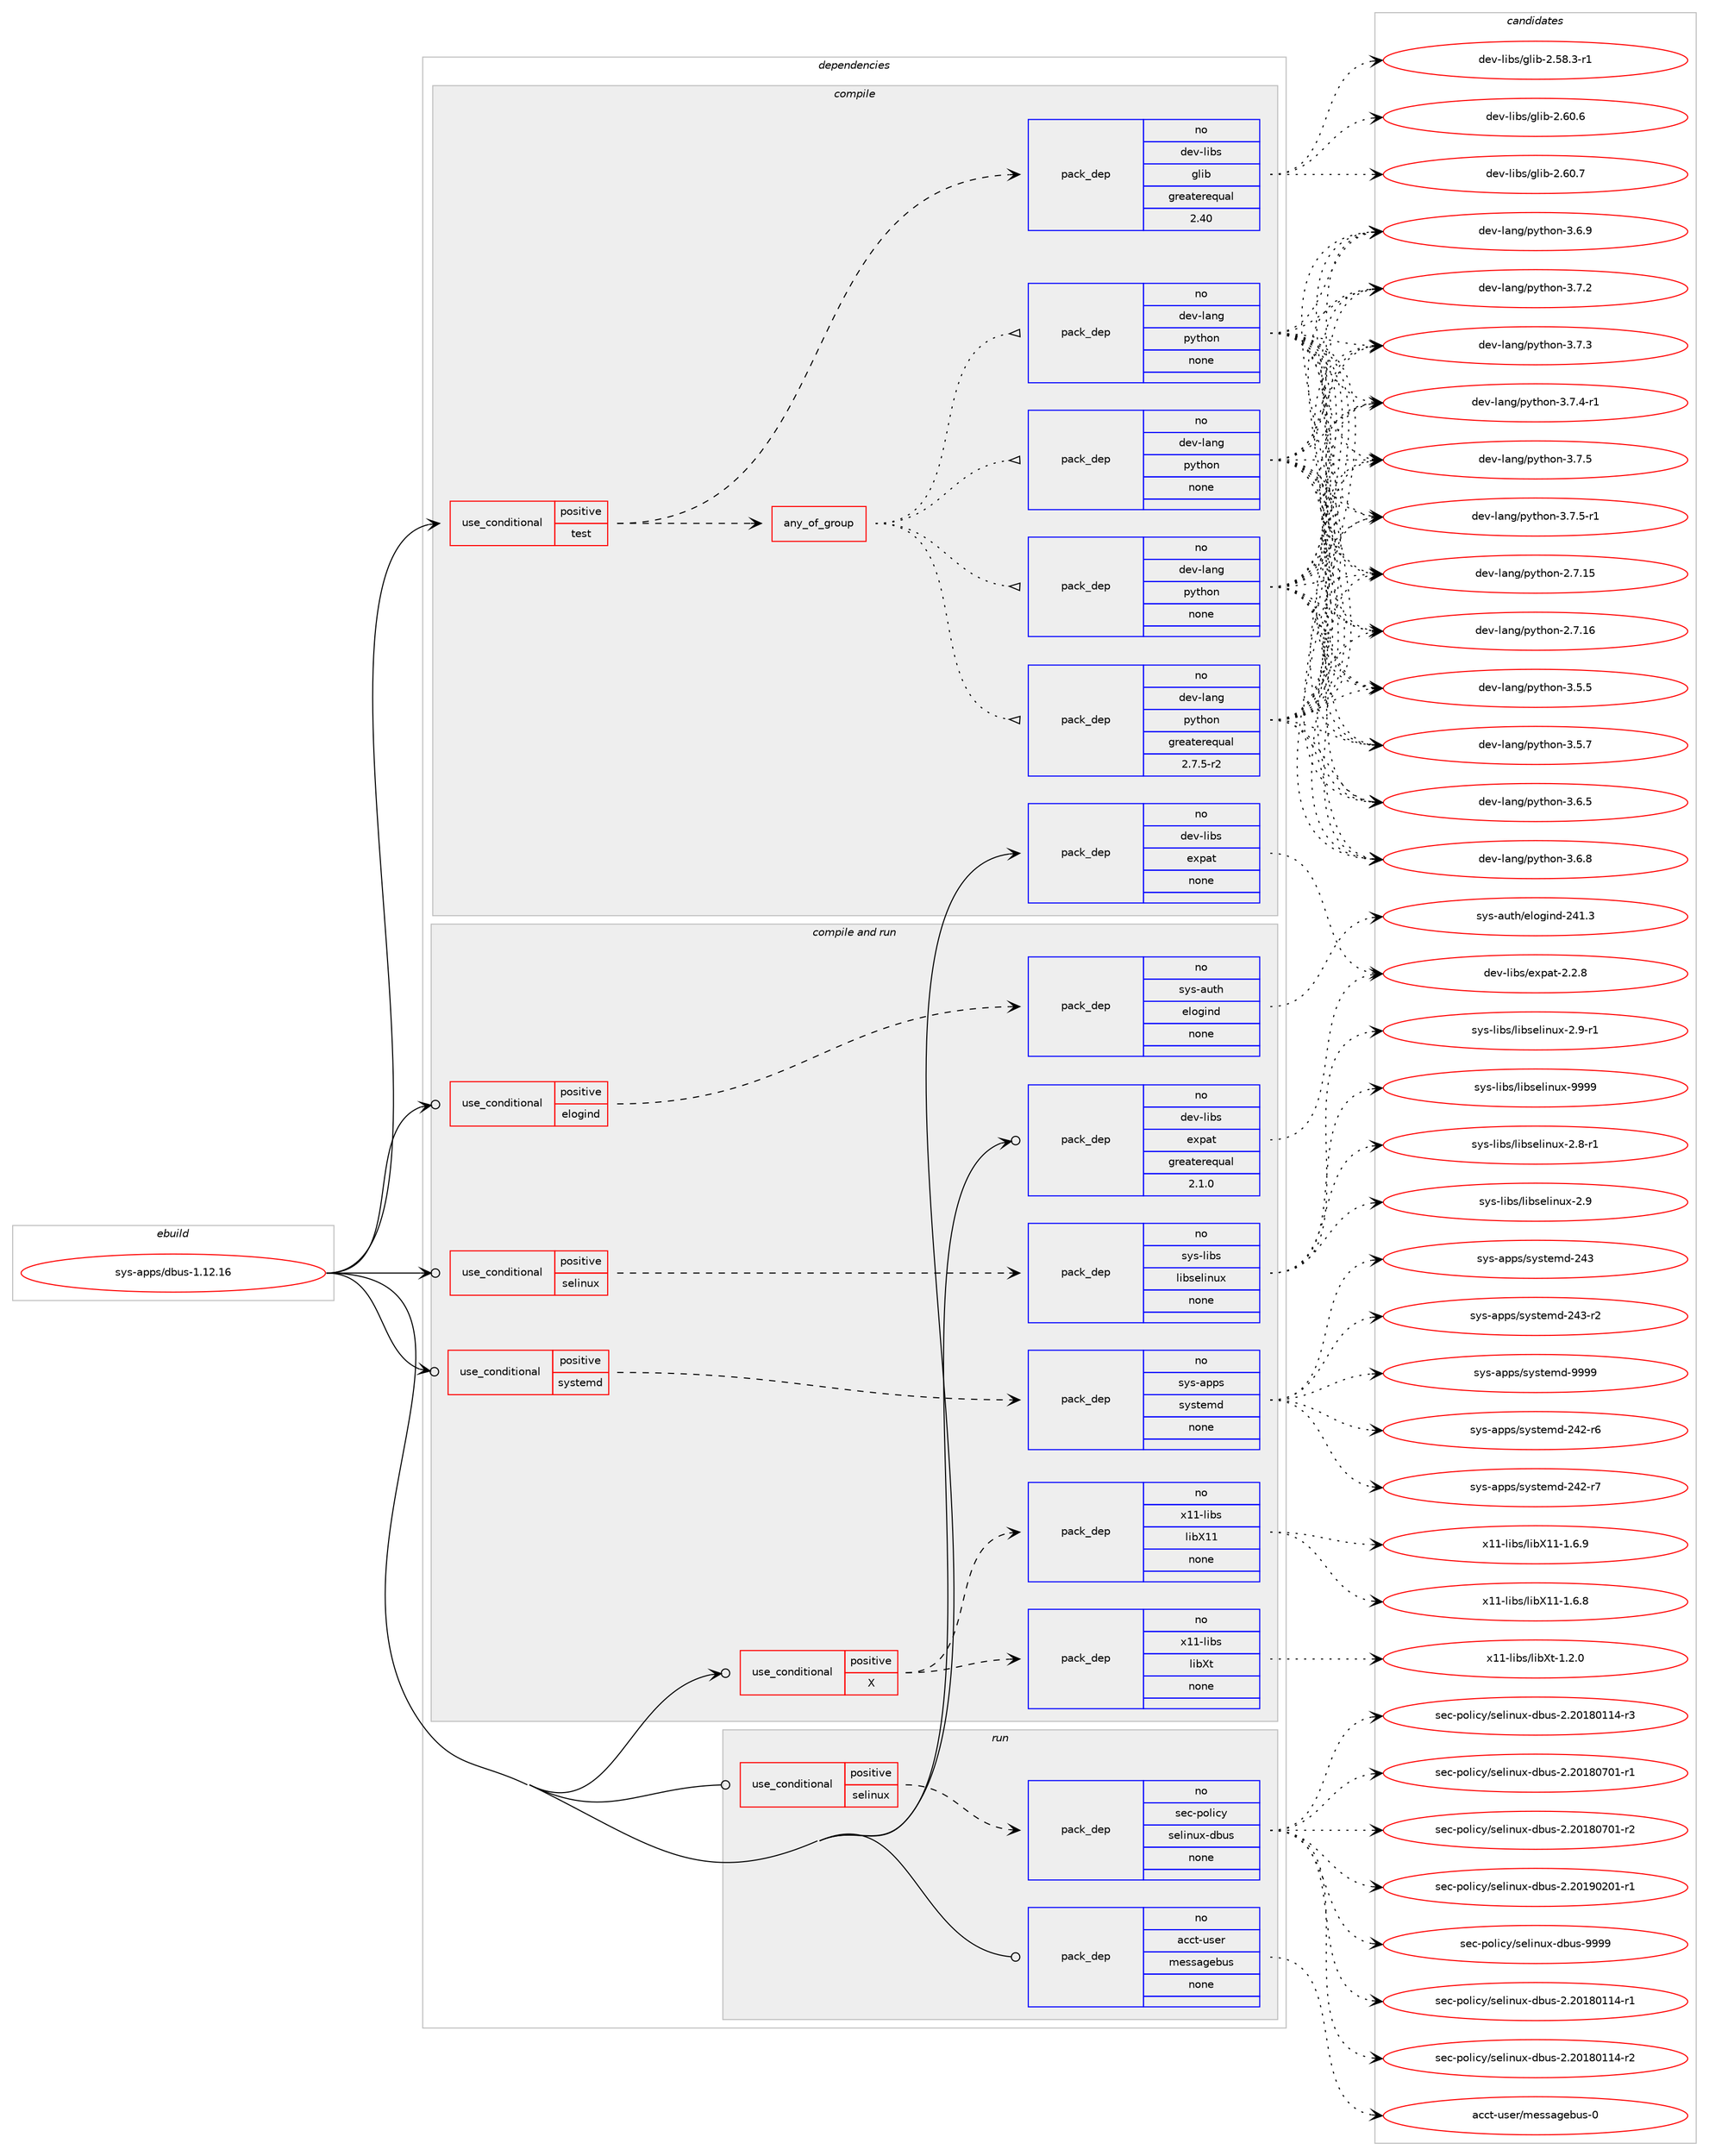 digraph prolog {

# *************
# Graph options
# *************

newrank=true;
concentrate=true;
compound=true;
graph [rankdir=LR,fontname=Helvetica,fontsize=10,ranksep=1.5];#, ranksep=2.5, nodesep=0.2];
edge  [arrowhead=vee];
node  [fontname=Helvetica,fontsize=10];

# **********
# The ebuild
# **********

subgraph cluster_leftcol {
color=gray;
rank=same;
label=<<i>ebuild</i>>;
id [label="sys-apps/dbus-1.12.16", color=red, width=4, href="../sys-apps/dbus-1.12.16.svg"];
}

# ****************
# The dependencies
# ****************

subgraph cluster_midcol {
color=gray;
label=<<i>dependencies</i>>;
subgraph cluster_compile {
fillcolor="#eeeeee";
style=filled;
label=<<i>compile</i>>;
subgraph cond210352 {
dependency874059 [label=<<TABLE BORDER="0" CELLBORDER="1" CELLSPACING="0" CELLPADDING="4"><TR><TD ROWSPAN="3" CELLPADDING="10">use_conditional</TD></TR><TR><TD>positive</TD></TR><TR><TD>test</TD></TR></TABLE>>, shape=none, color=red];
subgraph any14804 {
dependency874060 [label=<<TABLE BORDER="0" CELLBORDER="1" CELLSPACING="0" CELLPADDING="4"><TR><TD CELLPADDING="10">any_of_group</TD></TR></TABLE>>, shape=none, color=red];subgraph pack648380 {
dependency874061 [label=<<TABLE BORDER="0" CELLBORDER="1" CELLSPACING="0" CELLPADDING="4" WIDTH="220"><TR><TD ROWSPAN="6" CELLPADDING="30">pack_dep</TD></TR><TR><TD WIDTH="110">no</TD></TR><TR><TD>dev-lang</TD></TR><TR><TD>python</TD></TR><TR><TD>none</TD></TR><TR><TD></TD></TR></TABLE>>, shape=none, color=blue];
}
dependency874060:e -> dependency874061:w [weight=20,style="dotted",arrowhead="oinv"];
subgraph pack648381 {
dependency874062 [label=<<TABLE BORDER="0" CELLBORDER="1" CELLSPACING="0" CELLPADDING="4" WIDTH="220"><TR><TD ROWSPAN="6" CELLPADDING="30">pack_dep</TD></TR><TR><TD WIDTH="110">no</TD></TR><TR><TD>dev-lang</TD></TR><TR><TD>python</TD></TR><TR><TD>none</TD></TR><TR><TD></TD></TR></TABLE>>, shape=none, color=blue];
}
dependency874060:e -> dependency874062:w [weight=20,style="dotted",arrowhead="oinv"];
subgraph pack648382 {
dependency874063 [label=<<TABLE BORDER="0" CELLBORDER="1" CELLSPACING="0" CELLPADDING="4" WIDTH="220"><TR><TD ROWSPAN="6" CELLPADDING="30">pack_dep</TD></TR><TR><TD WIDTH="110">no</TD></TR><TR><TD>dev-lang</TD></TR><TR><TD>python</TD></TR><TR><TD>none</TD></TR><TR><TD></TD></TR></TABLE>>, shape=none, color=blue];
}
dependency874060:e -> dependency874063:w [weight=20,style="dotted",arrowhead="oinv"];
subgraph pack648383 {
dependency874064 [label=<<TABLE BORDER="0" CELLBORDER="1" CELLSPACING="0" CELLPADDING="4" WIDTH="220"><TR><TD ROWSPAN="6" CELLPADDING="30">pack_dep</TD></TR><TR><TD WIDTH="110">no</TD></TR><TR><TD>dev-lang</TD></TR><TR><TD>python</TD></TR><TR><TD>greaterequal</TD></TR><TR><TD>2.7.5-r2</TD></TR></TABLE>>, shape=none, color=blue];
}
dependency874060:e -> dependency874064:w [weight=20,style="dotted",arrowhead="oinv"];
}
dependency874059:e -> dependency874060:w [weight=20,style="dashed",arrowhead="vee"];
subgraph pack648384 {
dependency874065 [label=<<TABLE BORDER="0" CELLBORDER="1" CELLSPACING="0" CELLPADDING="4" WIDTH="220"><TR><TD ROWSPAN="6" CELLPADDING="30">pack_dep</TD></TR><TR><TD WIDTH="110">no</TD></TR><TR><TD>dev-libs</TD></TR><TR><TD>glib</TD></TR><TR><TD>greaterequal</TD></TR><TR><TD>2.40</TD></TR></TABLE>>, shape=none, color=blue];
}
dependency874059:e -> dependency874065:w [weight=20,style="dashed",arrowhead="vee"];
}
id:e -> dependency874059:w [weight=20,style="solid",arrowhead="vee"];
subgraph pack648385 {
dependency874066 [label=<<TABLE BORDER="0" CELLBORDER="1" CELLSPACING="0" CELLPADDING="4" WIDTH="220"><TR><TD ROWSPAN="6" CELLPADDING="30">pack_dep</TD></TR><TR><TD WIDTH="110">no</TD></TR><TR><TD>dev-libs</TD></TR><TR><TD>expat</TD></TR><TR><TD>none</TD></TR><TR><TD></TD></TR></TABLE>>, shape=none, color=blue];
}
id:e -> dependency874066:w [weight=20,style="solid",arrowhead="vee"];
}
subgraph cluster_compileandrun {
fillcolor="#eeeeee";
style=filled;
label=<<i>compile and run</i>>;
subgraph cond210353 {
dependency874067 [label=<<TABLE BORDER="0" CELLBORDER="1" CELLSPACING="0" CELLPADDING="4"><TR><TD ROWSPAN="3" CELLPADDING="10">use_conditional</TD></TR><TR><TD>positive</TD></TR><TR><TD>X</TD></TR></TABLE>>, shape=none, color=red];
subgraph pack648386 {
dependency874068 [label=<<TABLE BORDER="0" CELLBORDER="1" CELLSPACING="0" CELLPADDING="4" WIDTH="220"><TR><TD ROWSPAN="6" CELLPADDING="30">pack_dep</TD></TR><TR><TD WIDTH="110">no</TD></TR><TR><TD>x11-libs</TD></TR><TR><TD>libX11</TD></TR><TR><TD>none</TD></TR><TR><TD></TD></TR></TABLE>>, shape=none, color=blue];
}
dependency874067:e -> dependency874068:w [weight=20,style="dashed",arrowhead="vee"];
subgraph pack648387 {
dependency874069 [label=<<TABLE BORDER="0" CELLBORDER="1" CELLSPACING="0" CELLPADDING="4" WIDTH="220"><TR><TD ROWSPAN="6" CELLPADDING="30">pack_dep</TD></TR><TR><TD WIDTH="110">no</TD></TR><TR><TD>x11-libs</TD></TR><TR><TD>libXt</TD></TR><TR><TD>none</TD></TR><TR><TD></TD></TR></TABLE>>, shape=none, color=blue];
}
dependency874067:e -> dependency874069:w [weight=20,style="dashed",arrowhead="vee"];
}
id:e -> dependency874067:w [weight=20,style="solid",arrowhead="odotvee"];
subgraph cond210354 {
dependency874070 [label=<<TABLE BORDER="0" CELLBORDER="1" CELLSPACING="0" CELLPADDING="4"><TR><TD ROWSPAN="3" CELLPADDING="10">use_conditional</TD></TR><TR><TD>positive</TD></TR><TR><TD>elogind</TD></TR></TABLE>>, shape=none, color=red];
subgraph pack648388 {
dependency874071 [label=<<TABLE BORDER="0" CELLBORDER="1" CELLSPACING="0" CELLPADDING="4" WIDTH="220"><TR><TD ROWSPAN="6" CELLPADDING="30">pack_dep</TD></TR><TR><TD WIDTH="110">no</TD></TR><TR><TD>sys-auth</TD></TR><TR><TD>elogind</TD></TR><TR><TD>none</TD></TR><TR><TD></TD></TR></TABLE>>, shape=none, color=blue];
}
dependency874070:e -> dependency874071:w [weight=20,style="dashed",arrowhead="vee"];
}
id:e -> dependency874070:w [weight=20,style="solid",arrowhead="odotvee"];
subgraph cond210355 {
dependency874072 [label=<<TABLE BORDER="0" CELLBORDER="1" CELLSPACING="0" CELLPADDING="4"><TR><TD ROWSPAN="3" CELLPADDING="10">use_conditional</TD></TR><TR><TD>positive</TD></TR><TR><TD>selinux</TD></TR></TABLE>>, shape=none, color=red];
subgraph pack648389 {
dependency874073 [label=<<TABLE BORDER="0" CELLBORDER="1" CELLSPACING="0" CELLPADDING="4" WIDTH="220"><TR><TD ROWSPAN="6" CELLPADDING="30">pack_dep</TD></TR><TR><TD WIDTH="110">no</TD></TR><TR><TD>sys-libs</TD></TR><TR><TD>libselinux</TD></TR><TR><TD>none</TD></TR><TR><TD></TD></TR></TABLE>>, shape=none, color=blue];
}
dependency874072:e -> dependency874073:w [weight=20,style="dashed",arrowhead="vee"];
}
id:e -> dependency874072:w [weight=20,style="solid",arrowhead="odotvee"];
subgraph cond210356 {
dependency874074 [label=<<TABLE BORDER="0" CELLBORDER="1" CELLSPACING="0" CELLPADDING="4"><TR><TD ROWSPAN="3" CELLPADDING="10">use_conditional</TD></TR><TR><TD>positive</TD></TR><TR><TD>systemd</TD></TR></TABLE>>, shape=none, color=red];
subgraph pack648390 {
dependency874075 [label=<<TABLE BORDER="0" CELLBORDER="1" CELLSPACING="0" CELLPADDING="4" WIDTH="220"><TR><TD ROWSPAN="6" CELLPADDING="30">pack_dep</TD></TR><TR><TD WIDTH="110">no</TD></TR><TR><TD>sys-apps</TD></TR><TR><TD>systemd</TD></TR><TR><TD>none</TD></TR><TR><TD></TD></TR></TABLE>>, shape=none, color=blue];
}
dependency874074:e -> dependency874075:w [weight=20,style="dashed",arrowhead="vee"];
}
id:e -> dependency874074:w [weight=20,style="solid",arrowhead="odotvee"];
subgraph pack648391 {
dependency874076 [label=<<TABLE BORDER="0" CELLBORDER="1" CELLSPACING="0" CELLPADDING="4" WIDTH="220"><TR><TD ROWSPAN="6" CELLPADDING="30">pack_dep</TD></TR><TR><TD WIDTH="110">no</TD></TR><TR><TD>dev-libs</TD></TR><TR><TD>expat</TD></TR><TR><TD>greaterequal</TD></TR><TR><TD>2.1.0</TD></TR></TABLE>>, shape=none, color=blue];
}
id:e -> dependency874076:w [weight=20,style="solid",arrowhead="odotvee"];
}
subgraph cluster_run {
fillcolor="#eeeeee";
style=filled;
label=<<i>run</i>>;
subgraph cond210357 {
dependency874077 [label=<<TABLE BORDER="0" CELLBORDER="1" CELLSPACING="0" CELLPADDING="4"><TR><TD ROWSPAN="3" CELLPADDING="10">use_conditional</TD></TR><TR><TD>positive</TD></TR><TR><TD>selinux</TD></TR></TABLE>>, shape=none, color=red];
subgraph pack648392 {
dependency874078 [label=<<TABLE BORDER="0" CELLBORDER="1" CELLSPACING="0" CELLPADDING="4" WIDTH="220"><TR><TD ROWSPAN="6" CELLPADDING="30">pack_dep</TD></TR><TR><TD WIDTH="110">no</TD></TR><TR><TD>sec-policy</TD></TR><TR><TD>selinux-dbus</TD></TR><TR><TD>none</TD></TR><TR><TD></TD></TR></TABLE>>, shape=none, color=blue];
}
dependency874077:e -> dependency874078:w [weight=20,style="dashed",arrowhead="vee"];
}
id:e -> dependency874077:w [weight=20,style="solid",arrowhead="odot"];
subgraph pack648393 {
dependency874079 [label=<<TABLE BORDER="0" CELLBORDER="1" CELLSPACING="0" CELLPADDING="4" WIDTH="220"><TR><TD ROWSPAN="6" CELLPADDING="30">pack_dep</TD></TR><TR><TD WIDTH="110">no</TD></TR><TR><TD>acct-user</TD></TR><TR><TD>messagebus</TD></TR><TR><TD>none</TD></TR><TR><TD></TD></TR></TABLE>>, shape=none, color=blue];
}
id:e -> dependency874079:w [weight=20,style="solid",arrowhead="odot"];
}
}

# **************
# The candidates
# **************

subgraph cluster_choices {
rank=same;
color=gray;
label=<<i>candidates</i>>;

subgraph choice648380 {
color=black;
nodesep=1;
choice10010111845108971101034711212111610411111045504655464953 [label="dev-lang/python-2.7.15", color=red, width=4,href="../dev-lang/python-2.7.15.svg"];
choice10010111845108971101034711212111610411111045504655464954 [label="dev-lang/python-2.7.16", color=red, width=4,href="../dev-lang/python-2.7.16.svg"];
choice100101118451089711010347112121116104111110455146534653 [label="dev-lang/python-3.5.5", color=red, width=4,href="../dev-lang/python-3.5.5.svg"];
choice100101118451089711010347112121116104111110455146534655 [label="dev-lang/python-3.5.7", color=red, width=4,href="../dev-lang/python-3.5.7.svg"];
choice100101118451089711010347112121116104111110455146544653 [label="dev-lang/python-3.6.5", color=red, width=4,href="../dev-lang/python-3.6.5.svg"];
choice100101118451089711010347112121116104111110455146544656 [label="dev-lang/python-3.6.8", color=red, width=4,href="../dev-lang/python-3.6.8.svg"];
choice100101118451089711010347112121116104111110455146544657 [label="dev-lang/python-3.6.9", color=red, width=4,href="../dev-lang/python-3.6.9.svg"];
choice100101118451089711010347112121116104111110455146554650 [label="dev-lang/python-3.7.2", color=red, width=4,href="../dev-lang/python-3.7.2.svg"];
choice100101118451089711010347112121116104111110455146554651 [label="dev-lang/python-3.7.3", color=red, width=4,href="../dev-lang/python-3.7.3.svg"];
choice1001011184510897110103471121211161041111104551465546524511449 [label="dev-lang/python-3.7.4-r1", color=red, width=4,href="../dev-lang/python-3.7.4-r1.svg"];
choice100101118451089711010347112121116104111110455146554653 [label="dev-lang/python-3.7.5", color=red, width=4,href="../dev-lang/python-3.7.5.svg"];
choice1001011184510897110103471121211161041111104551465546534511449 [label="dev-lang/python-3.7.5-r1", color=red, width=4,href="../dev-lang/python-3.7.5-r1.svg"];
dependency874061:e -> choice10010111845108971101034711212111610411111045504655464953:w [style=dotted,weight="100"];
dependency874061:e -> choice10010111845108971101034711212111610411111045504655464954:w [style=dotted,weight="100"];
dependency874061:e -> choice100101118451089711010347112121116104111110455146534653:w [style=dotted,weight="100"];
dependency874061:e -> choice100101118451089711010347112121116104111110455146534655:w [style=dotted,weight="100"];
dependency874061:e -> choice100101118451089711010347112121116104111110455146544653:w [style=dotted,weight="100"];
dependency874061:e -> choice100101118451089711010347112121116104111110455146544656:w [style=dotted,weight="100"];
dependency874061:e -> choice100101118451089711010347112121116104111110455146544657:w [style=dotted,weight="100"];
dependency874061:e -> choice100101118451089711010347112121116104111110455146554650:w [style=dotted,weight="100"];
dependency874061:e -> choice100101118451089711010347112121116104111110455146554651:w [style=dotted,weight="100"];
dependency874061:e -> choice1001011184510897110103471121211161041111104551465546524511449:w [style=dotted,weight="100"];
dependency874061:e -> choice100101118451089711010347112121116104111110455146554653:w [style=dotted,weight="100"];
dependency874061:e -> choice1001011184510897110103471121211161041111104551465546534511449:w [style=dotted,weight="100"];
}
subgraph choice648381 {
color=black;
nodesep=1;
choice10010111845108971101034711212111610411111045504655464953 [label="dev-lang/python-2.7.15", color=red, width=4,href="../dev-lang/python-2.7.15.svg"];
choice10010111845108971101034711212111610411111045504655464954 [label="dev-lang/python-2.7.16", color=red, width=4,href="../dev-lang/python-2.7.16.svg"];
choice100101118451089711010347112121116104111110455146534653 [label="dev-lang/python-3.5.5", color=red, width=4,href="../dev-lang/python-3.5.5.svg"];
choice100101118451089711010347112121116104111110455146534655 [label="dev-lang/python-3.5.7", color=red, width=4,href="../dev-lang/python-3.5.7.svg"];
choice100101118451089711010347112121116104111110455146544653 [label="dev-lang/python-3.6.5", color=red, width=4,href="../dev-lang/python-3.6.5.svg"];
choice100101118451089711010347112121116104111110455146544656 [label="dev-lang/python-3.6.8", color=red, width=4,href="../dev-lang/python-3.6.8.svg"];
choice100101118451089711010347112121116104111110455146544657 [label="dev-lang/python-3.6.9", color=red, width=4,href="../dev-lang/python-3.6.9.svg"];
choice100101118451089711010347112121116104111110455146554650 [label="dev-lang/python-3.7.2", color=red, width=4,href="../dev-lang/python-3.7.2.svg"];
choice100101118451089711010347112121116104111110455146554651 [label="dev-lang/python-3.7.3", color=red, width=4,href="../dev-lang/python-3.7.3.svg"];
choice1001011184510897110103471121211161041111104551465546524511449 [label="dev-lang/python-3.7.4-r1", color=red, width=4,href="../dev-lang/python-3.7.4-r1.svg"];
choice100101118451089711010347112121116104111110455146554653 [label="dev-lang/python-3.7.5", color=red, width=4,href="../dev-lang/python-3.7.5.svg"];
choice1001011184510897110103471121211161041111104551465546534511449 [label="dev-lang/python-3.7.5-r1", color=red, width=4,href="../dev-lang/python-3.7.5-r1.svg"];
dependency874062:e -> choice10010111845108971101034711212111610411111045504655464953:w [style=dotted,weight="100"];
dependency874062:e -> choice10010111845108971101034711212111610411111045504655464954:w [style=dotted,weight="100"];
dependency874062:e -> choice100101118451089711010347112121116104111110455146534653:w [style=dotted,weight="100"];
dependency874062:e -> choice100101118451089711010347112121116104111110455146534655:w [style=dotted,weight="100"];
dependency874062:e -> choice100101118451089711010347112121116104111110455146544653:w [style=dotted,weight="100"];
dependency874062:e -> choice100101118451089711010347112121116104111110455146544656:w [style=dotted,weight="100"];
dependency874062:e -> choice100101118451089711010347112121116104111110455146544657:w [style=dotted,weight="100"];
dependency874062:e -> choice100101118451089711010347112121116104111110455146554650:w [style=dotted,weight="100"];
dependency874062:e -> choice100101118451089711010347112121116104111110455146554651:w [style=dotted,weight="100"];
dependency874062:e -> choice1001011184510897110103471121211161041111104551465546524511449:w [style=dotted,weight="100"];
dependency874062:e -> choice100101118451089711010347112121116104111110455146554653:w [style=dotted,weight="100"];
dependency874062:e -> choice1001011184510897110103471121211161041111104551465546534511449:w [style=dotted,weight="100"];
}
subgraph choice648382 {
color=black;
nodesep=1;
choice10010111845108971101034711212111610411111045504655464953 [label="dev-lang/python-2.7.15", color=red, width=4,href="../dev-lang/python-2.7.15.svg"];
choice10010111845108971101034711212111610411111045504655464954 [label="dev-lang/python-2.7.16", color=red, width=4,href="../dev-lang/python-2.7.16.svg"];
choice100101118451089711010347112121116104111110455146534653 [label="dev-lang/python-3.5.5", color=red, width=4,href="../dev-lang/python-3.5.5.svg"];
choice100101118451089711010347112121116104111110455146534655 [label="dev-lang/python-3.5.7", color=red, width=4,href="../dev-lang/python-3.5.7.svg"];
choice100101118451089711010347112121116104111110455146544653 [label="dev-lang/python-3.6.5", color=red, width=4,href="../dev-lang/python-3.6.5.svg"];
choice100101118451089711010347112121116104111110455146544656 [label="dev-lang/python-3.6.8", color=red, width=4,href="../dev-lang/python-3.6.8.svg"];
choice100101118451089711010347112121116104111110455146544657 [label="dev-lang/python-3.6.9", color=red, width=4,href="../dev-lang/python-3.6.9.svg"];
choice100101118451089711010347112121116104111110455146554650 [label="dev-lang/python-3.7.2", color=red, width=4,href="../dev-lang/python-3.7.2.svg"];
choice100101118451089711010347112121116104111110455146554651 [label="dev-lang/python-3.7.3", color=red, width=4,href="../dev-lang/python-3.7.3.svg"];
choice1001011184510897110103471121211161041111104551465546524511449 [label="dev-lang/python-3.7.4-r1", color=red, width=4,href="../dev-lang/python-3.7.4-r1.svg"];
choice100101118451089711010347112121116104111110455146554653 [label="dev-lang/python-3.7.5", color=red, width=4,href="../dev-lang/python-3.7.5.svg"];
choice1001011184510897110103471121211161041111104551465546534511449 [label="dev-lang/python-3.7.5-r1", color=red, width=4,href="../dev-lang/python-3.7.5-r1.svg"];
dependency874063:e -> choice10010111845108971101034711212111610411111045504655464953:w [style=dotted,weight="100"];
dependency874063:e -> choice10010111845108971101034711212111610411111045504655464954:w [style=dotted,weight="100"];
dependency874063:e -> choice100101118451089711010347112121116104111110455146534653:w [style=dotted,weight="100"];
dependency874063:e -> choice100101118451089711010347112121116104111110455146534655:w [style=dotted,weight="100"];
dependency874063:e -> choice100101118451089711010347112121116104111110455146544653:w [style=dotted,weight="100"];
dependency874063:e -> choice100101118451089711010347112121116104111110455146544656:w [style=dotted,weight="100"];
dependency874063:e -> choice100101118451089711010347112121116104111110455146544657:w [style=dotted,weight="100"];
dependency874063:e -> choice100101118451089711010347112121116104111110455146554650:w [style=dotted,weight="100"];
dependency874063:e -> choice100101118451089711010347112121116104111110455146554651:w [style=dotted,weight="100"];
dependency874063:e -> choice1001011184510897110103471121211161041111104551465546524511449:w [style=dotted,weight="100"];
dependency874063:e -> choice100101118451089711010347112121116104111110455146554653:w [style=dotted,weight="100"];
dependency874063:e -> choice1001011184510897110103471121211161041111104551465546534511449:w [style=dotted,weight="100"];
}
subgraph choice648383 {
color=black;
nodesep=1;
choice10010111845108971101034711212111610411111045504655464953 [label="dev-lang/python-2.7.15", color=red, width=4,href="../dev-lang/python-2.7.15.svg"];
choice10010111845108971101034711212111610411111045504655464954 [label="dev-lang/python-2.7.16", color=red, width=4,href="../dev-lang/python-2.7.16.svg"];
choice100101118451089711010347112121116104111110455146534653 [label="dev-lang/python-3.5.5", color=red, width=4,href="../dev-lang/python-3.5.5.svg"];
choice100101118451089711010347112121116104111110455146534655 [label="dev-lang/python-3.5.7", color=red, width=4,href="../dev-lang/python-3.5.7.svg"];
choice100101118451089711010347112121116104111110455146544653 [label="dev-lang/python-3.6.5", color=red, width=4,href="../dev-lang/python-3.6.5.svg"];
choice100101118451089711010347112121116104111110455146544656 [label="dev-lang/python-3.6.8", color=red, width=4,href="../dev-lang/python-3.6.8.svg"];
choice100101118451089711010347112121116104111110455146544657 [label="dev-lang/python-3.6.9", color=red, width=4,href="../dev-lang/python-3.6.9.svg"];
choice100101118451089711010347112121116104111110455146554650 [label="dev-lang/python-3.7.2", color=red, width=4,href="../dev-lang/python-3.7.2.svg"];
choice100101118451089711010347112121116104111110455146554651 [label="dev-lang/python-3.7.3", color=red, width=4,href="../dev-lang/python-3.7.3.svg"];
choice1001011184510897110103471121211161041111104551465546524511449 [label="dev-lang/python-3.7.4-r1", color=red, width=4,href="../dev-lang/python-3.7.4-r1.svg"];
choice100101118451089711010347112121116104111110455146554653 [label="dev-lang/python-3.7.5", color=red, width=4,href="../dev-lang/python-3.7.5.svg"];
choice1001011184510897110103471121211161041111104551465546534511449 [label="dev-lang/python-3.7.5-r1", color=red, width=4,href="../dev-lang/python-3.7.5-r1.svg"];
dependency874064:e -> choice10010111845108971101034711212111610411111045504655464953:w [style=dotted,weight="100"];
dependency874064:e -> choice10010111845108971101034711212111610411111045504655464954:w [style=dotted,weight="100"];
dependency874064:e -> choice100101118451089711010347112121116104111110455146534653:w [style=dotted,weight="100"];
dependency874064:e -> choice100101118451089711010347112121116104111110455146534655:w [style=dotted,weight="100"];
dependency874064:e -> choice100101118451089711010347112121116104111110455146544653:w [style=dotted,weight="100"];
dependency874064:e -> choice100101118451089711010347112121116104111110455146544656:w [style=dotted,weight="100"];
dependency874064:e -> choice100101118451089711010347112121116104111110455146544657:w [style=dotted,weight="100"];
dependency874064:e -> choice100101118451089711010347112121116104111110455146554650:w [style=dotted,weight="100"];
dependency874064:e -> choice100101118451089711010347112121116104111110455146554651:w [style=dotted,weight="100"];
dependency874064:e -> choice1001011184510897110103471121211161041111104551465546524511449:w [style=dotted,weight="100"];
dependency874064:e -> choice100101118451089711010347112121116104111110455146554653:w [style=dotted,weight="100"];
dependency874064:e -> choice1001011184510897110103471121211161041111104551465546534511449:w [style=dotted,weight="100"];
}
subgraph choice648384 {
color=black;
nodesep=1;
choice10010111845108105981154710310810598455046535646514511449 [label="dev-libs/glib-2.58.3-r1", color=red, width=4,href="../dev-libs/glib-2.58.3-r1.svg"];
choice1001011184510810598115471031081059845504654484654 [label="dev-libs/glib-2.60.6", color=red, width=4,href="../dev-libs/glib-2.60.6.svg"];
choice1001011184510810598115471031081059845504654484655 [label="dev-libs/glib-2.60.7", color=red, width=4,href="../dev-libs/glib-2.60.7.svg"];
dependency874065:e -> choice10010111845108105981154710310810598455046535646514511449:w [style=dotted,weight="100"];
dependency874065:e -> choice1001011184510810598115471031081059845504654484654:w [style=dotted,weight="100"];
dependency874065:e -> choice1001011184510810598115471031081059845504654484655:w [style=dotted,weight="100"];
}
subgraph choice648385 {
color=black;
nodesep=1;
choice10010111845108105981154710112011297116455046504656 [label="dev-libs/expat-2.2.8", color=red, width=4,href="../dev-libs/expat-2.2.8.svg"];
dependency874066:e -> choice10010111845108105981154710112011297116455046504656:w [style=dotted,weight="100"];
}
subgraph choice648386 {
color=black;
nodesep=1;
choice120494945108105981154710810598884949454946544656 [label="x11-libs/libX11-1.6.8", color=red, width=4,href="../x11-libs/libX11-1.6.8.svg"];
choice120494945108105981154710810598884949454946544657 [label="x11-libs/libX11-1.6.9", color=red, width=4,href="../x11-libs/libX11-1.6.9.svg"];
dependency874068:e -> choice120494945108105981154710810598884949454946544656:w [style=dotted,weight="100"];
dependency874068:e -> choice120494945108105981154710810598884949454946544657:w [style=dotted,weight="100"];
}
subgraph choice648387 {
color=black;
nodesep=1;
choice12049494510810598115471081059888116454946504648 [label="x11-libs/libXt-1.2.0", color=red, width=4,href="../x11-libs/libXt-1.2.0.svg"];
dependency874069:e -> choice12049494510810598115471081059888116454946504648:w [style=dotted,weight="100"];
}
subgraph choice648388 {
color=black;
nodesep=1;
choice115121115459711711610447101108111103105110100455052494651 [label="sys-auth/elogind-241.3", color=red, width=4,href="../sys-auth/elogind-241.3.svg"];
dependency874071:e -> choice115121115459711711610447101108111103105110100455052494651:w [style=dotted,weight="100"];
}
subgraph choice648389 {
color=black;
nodesep=1;
choice11512111545108105981154710810598115101108105110117120455046564511449 [label="sys-libs/libselinux-2.8-r1", color=red, width=4,href="../sys-libs/libselinux-2.8-r1.svg"];
choice1151211154510810598115471081059811510110810511011712045504657 [label="sys-libs/libselinux-2.9", color=red, width=4,href="../sys-libs/libselinux-2.9.svg"];
choice11512111545108105981154710810598115101108105110117120455046574511449 [label="sys-libs/libselinux-2.9-r1", color=red, width=4,href="../sys-libs/libselinux-2.9-r1.svg"];
choice115121115451081059811547108105981151011081051101171204557575757 [label="sys-libs/libselinux-9999", color=red, width=4,href="../sys-libs/libselinux-9999.svg"];
dependency874073:e -> choice11512111545108105981154710810598115101108105110117120455046564511449:w [style=dotted,weight="100"];
dependency874073:e -> choice1151211154510810598115471081059811510110810511011712045504657:w [style=dotted,weight="100"];
dependency874073:e -> choice11512111545108105981154710810598115101108105110117120455046574511449:w [style=dotted,weight="100"];
dependency874073:e -> choice115121115451081059811547108105981151011081051101171204557575757:w [style=dotted,weight="100"];
}
subgraph choice648390 {
color=black;
nodesep=1;
choice115121115459711211211547115121115116101109100455052504511454 [label="sys-apps/systemd-242-r6", color=red, width=4,href="../sys-apps/systemd-242-r6.svg"];
choice115121115459711211211547115121115116101109100455052504511455 [label="sys-apps/systemd-242-r7", color=red, width=4,href="../sys-apps/systemd-242-r7.svg"];
choice11512111545971121121154711512111511610110910045505251 [label="sys-apps/systemd-243", color=red, width=4,href="../sys-apps/systemd-243.svg"];
choice115121115459711211211547115121115116101109100455052514511450 [label="sys-apps/systemd-243-r2", color=red, width=4,href="../sys-apps/systemd-243-r2.svg"];
choice1151211154597112112115471151211151161011091004557575757 [label="sys-apps/systemd-9999", color=red, width=4,href="../sys-apps/systemd-9999.svg"];
dependency874075:e -> choice115121115459711211211547115121115116101109100455052504511454:w [style=dotted,weight="100"];
dependency874075:e -> choice115121115459711211211547115121115116101109100455052504511455:w [style=dotted,weight="100"];
dependency874075:e -> choice11512111545971121121154711512111511610110910045505251:w [style=dotted,weight="100"];
dependency874075:e -> choice115121115459711211211547115121115116101109100455052514511450:w [style=dotted,weight="100"];
dependency874075:e -> choice1151211154597112112115471151211151161011091004557575757:w [style=dotted,weight="100"];
}
subgraph choice648391 {
color=black;
nodesep=1;
choice10010111845108105981154710112011297116455046504656 [label="dev-libs/expat-2.2.8", color=red, width=4,href="../dev-libs/expat-2.2.8.svg"];
dependency874076:e -> choice10010111845108105981154710112011297116455046504656:w [style=dotted,weight="100"];
}
subgraph choice648392 {
color=black;
nodesep=1;
choice11510199451121111081059912147115101108105110117120451009811711545504650484956484949524511449 [label="sec-policy/selinux-dbus-2.20180114-r1", color=red, width=4,href="../sec-policy/selinux-dbus-2.20180114-r1.svg"];
choice11510199451121111081059912147115101108105110117120451009811711545504650484956484949524511450 [label="sec-policy/selinux-dbus-2.20180114-r2", color=red, width=4,href="../sec-policy/selinux-dbus-2.20180114-r2.svg"];
choice11510199451121111081059912147115101108105110117120451009811711545504650484956484949524511451 [label="sec-policy/selinux-dbus-2.20180114-r3", color=red, width=4,href="../sec-policy/selinux-dbus-2.20180114-r3.svg"];
choice11510199451121111081059912147115101108105110117120451009811711545504650484956485548494511449 [label="sec-policy/selinux-dbus-2.20180701-r1", color=red, width=4,href="../sec-policy/selinux-dbus-2.20180701-r1.svg"];
choice11510199451121111081059912147115101108105110117120451009811711545504650484956485548494511450 [label="sec-policy/selinux-dbus-2.20180701-r2", color=red, width=4,href="../sec-policy/selinux-dbus-2.20180701-r2.svg"];
choice11510199451121111081059912147115101108105110117120451009811711545504650484957485048494511449 [label="sec-policy/selinux-dbus-2.20190201-r1", color=red, width=4,href="../sec-policy/selinux-dbus-2.20190201-r1.svg"];
choice1151019945112111108105991214711510110810511011712045100981171154557575757 [label="sec-policy/selinux-dbus-9999", color=red, width=4,href="../sec-policy/selinux-dbus-9999.svg"];
dependency874078:e -> choice11510199451121111081059912147115101108105110117120451009811711545504650484956484949524511449:w [style=dotted,weight="100"];
dependency874078:e -> choice11510199451121111081059912147115101108105110117120451009811711545504650484956484949524511450:w [style=dotted,weight="100"];
dependency874078:e -> choice11510199451121111081059912147115101108105110117120451009811711545504650484956484949524511451:w [style=dotted,weight="100"];
dependency874078:e -> choice11510199451121111081059912147115101108105110117120451009811711545504650484956485548494511449:w [style=dotted,weight="100"];
dependency874078:e -> choice11510199451121111081059912147115101108105110117120451009811711545504650484956485548494511450:w [style=dotted,weight="100"];
dependency874078:e -> choice11510199451121111081059912147115101108105110117120451009811711545504650484957485048494511449:w [style=dotted,weight="100"];
dependency874078:e -> choice1151019945112111108105991214711510110810511011712045100981171154557575757:w [style=dotted,weight="100"];
}
subgraph choice648393 {
color=black;
nodesep=1;
choice979999116451171151011144710910111511597103101981171154548 [label="acct-user/messagebus-0", color=red, width=4,href="../acct-user/messagebus-0.svg"];
dependency874079:e -> choice979999116451171151011144710910111511597103101981171154548:w [style=dotted,weight="100"];
}
}

}
